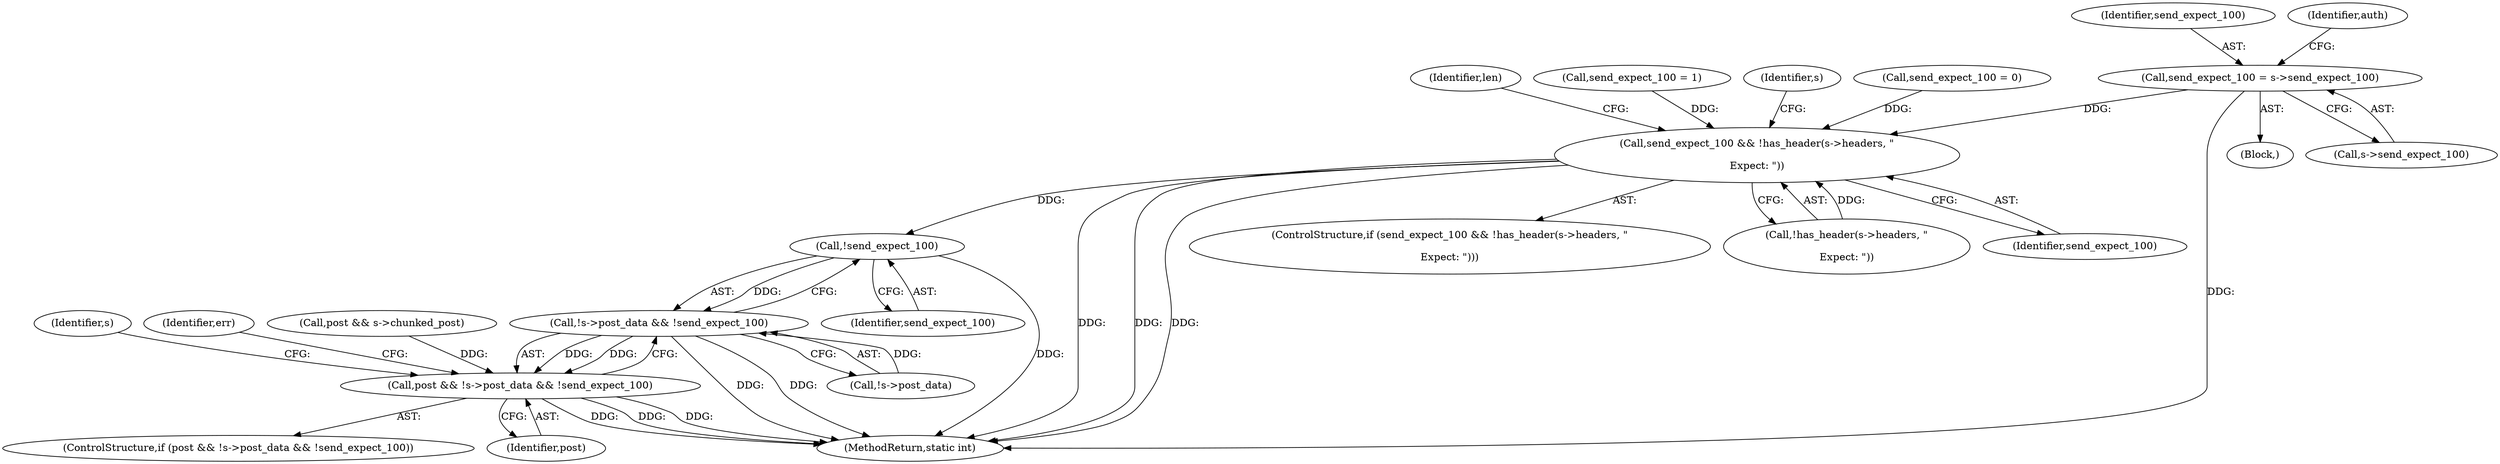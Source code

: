 digraph "0_FFmpeg_2a05c8f813de6f2278827734bf8102291e7484aa_0@pointer" {
"1000216" [label="(Call,send_expect_100 = s->send_expect_100)"];
"1000359" [label="(Call,send_expect_100 && !has_header(s->headers, \"\r\nExpect: \"))"];
"1000694" [label="(Call,!send_expect_100)"];
"1000689" [label="(Call,!s->post_data && !send_expect_100)"];
"1000687" [label="(Call,post && !s->post_data && !send_expect_100)"];
"1000699" [label="(Identifier,s)"];
"1000695" [label="(Identifier,send_expect_100)"];
"1000689" [label="(Call,!s->post_data && !send_expect_100)"];
"1000686" [label="(ControlStructure,if (post && !s->post_data && !send_expect_100))"];
"1000694" [label="(Call,!send_expect_100)"];
"1000744" [label="(MethodReturn,static int)"];
"1000217" [label="(Identifier,send_expect_100)"];
"1000216" [label="(Call,send_expect_100 = s->send_expect_100)"];
"1000688" [label="(Identifier,post)"];
"1000368" [label="(Identifier,len)"];
"1000240" [label="(Call,send_expect_100 = 1)"];
"1000215" [label="(Block,)"];
"1000358" [label="(ControlStructure,if (send_expect_100 && !has_header(s->headers, \"\r\nExpect: \")))"];
"1000707" [label="(Identifier,err)"];
"1000361" [label="(Call,!has_header(s->headers, \"\r\nExpect: \"))"];
"1000687" [label="(Call,post && !s->post_data && !send_expect_100)"];
"1000690" [label="(Call,!s->post_data)"];
"1000359" [label="(Call,send_expect_100 && !has_header(s->headers, \"\r\nExpect: \"))"];
"1000382" [label="(Identifier,s)"];
"1000218" [label="(Call,s->send_expect_100)"];
"1000573" [label="(Call,post && s->chunked_post)"];
"1000223" [label="(Identifier,auth)"];
"1000149" [label="(Call,send_expect_100 = 0)"];
"1000360" [label="(Identifier,send_expect_100)"];
"1000216" -> "1000215"  [label="AST: "];
"1000216" -> "1000218"  [label="CFG: "];
"1000217" -> "1000216"  [label="AST: "];
"1000218" -> "1000216"  [label="AST: "];
"1000223" -> "1000216"  [label="CFG: "];
"1000216" -> "1000744"  [label="DDG: "];
"1000216" -> "1000359"  [label="DDG: "];
"1000359" -> "1000358"  [label="AST: "];
"1000359" -> "1000360"  [label="CFG: "];
"1000359" -> "1000361"  [label="CFG: "];
"1000360" -> "1000359"  [label="AST: "];
"1000361" -> "1000359"  [label="AST: "];
"1000368" -> "1000359"  [label="CFG: "];
"1000382" -> "1000359"  [label="CFG: "];
"1000359" -> "1000744"  [label="DDG: "];
"1000359" -> "1000744"  [label="DDG: "];
"1000359" -> "1000744"  [label="DDG: "];
"1000149" -> "1000359"  [label="DDG: "];
"1000240" -> "1000359"  [label="DDG: "];
"1000361" -> "1000359"  [label="DDG: "];
"1000359" -> "1000694"  [label="DDG: "];
"1000694" -> "1000689"  [label="AST: "];
"1000694" -> "1000695"  [label="CFG: "];
"1000695" -> "1000694"  [label="AST: "];
"1000689" -> "1000694"  [label="CFG: "];
"1000694" -> "1000744"  [label="DDG: "];
"1000694" -> "1000689"  [label="DDG: "];
"1000689" -> "1000687"  [label="AST: "];
"1000689" -> "1000690"  [label="CFG: "];
"1000690" -> "1000689"  [label="AST: "];
"1000687" -> "1000689"  [label="CFG: "];
"1000689" -> "1000744"  [label="DDG: "];
"1000689" -> "1000744"  [label="DDG: "];
"1000689" -> "1000687"  [label="DDG: "];
"1000689" -> "1000687"  [label="DDG: "];
"1000690" -> "1000689"  [label="DDG: "];
"1000687" -> "1000686"  [label="AST: "];
"1000687" -> "1000688"  [label="CFG: "];
"1000688" -> "1000687"  [label="AST: "];
"1000699" -> "1000687"  [label="CFG: "];
"1000707" -> "1000687"  [label="CFG: "];
"1000687" -> "1000744"  [label="DDG: "];
"1000687" -> "1000744"  [label="DDG: "];
"1000687" -> "1000744"  [label="DDG: "];
"1000573" -> "1000687"  [label="DDG: "];
}
